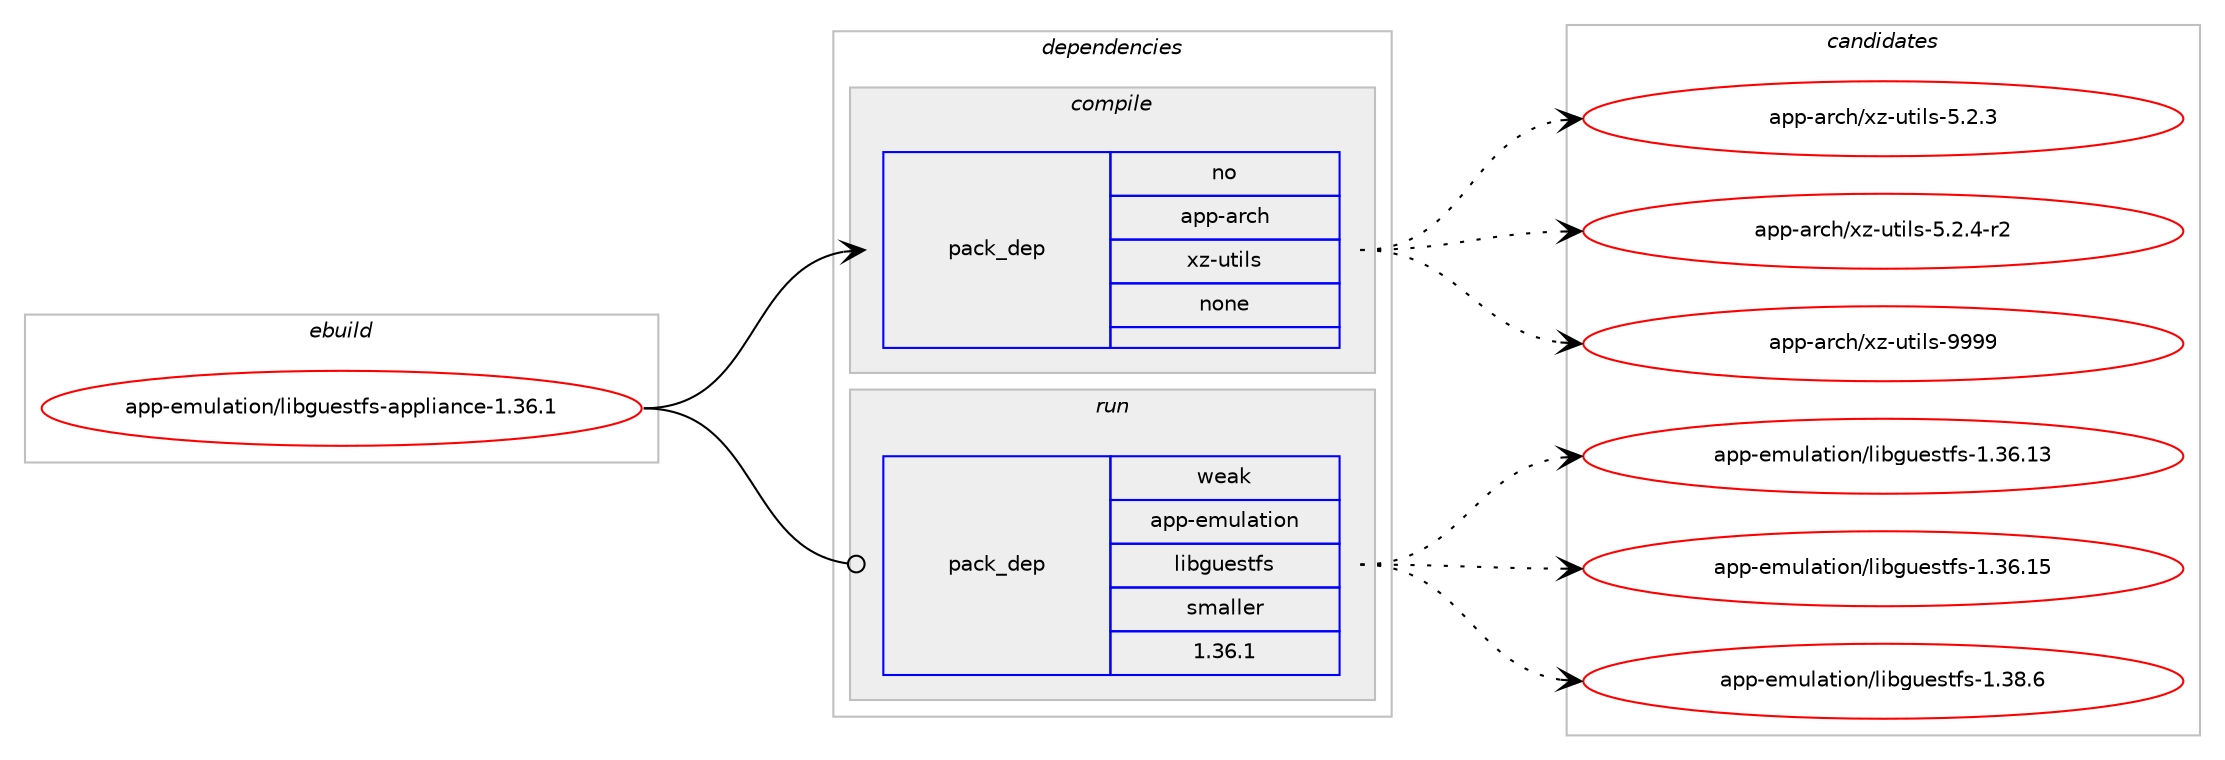 digraph prolog {

# *************
# Graph options
# *************

newrank=true;
concentrate=true;
compound=true;
graph [rankdir=LR,fontname=Helvetica,fontsize=10,ranksep=1.5];#, ranksep=2.5, nodesep=0.2];
edge  [arrowhead=vee];
node  [fontname=Helvetica,fontsize=10];

# **********
# The ebuild
# **********

subgraph cluster_leftcol {
color=gray;
rank=same;
label=<<i>ebuild</i>>;
id [label="app-emulation/libguestfs-appliance-1.36.1", color=red, width=4, href="../app-emulation/libguestfs-appliance-1.36.1.svg"];
}

# ****************
# The dependencies
# ****************

subgraph cluster_midcol {
color=gray;
label=<<i>dependencies</i>>;
subgraph cluster_compile {
fillcolor="#eeeeee";
style=filled;
label=<<i>compile</i>>;
subgraph pack916330 {
dependency1286391 [label=<<TABLE BORDER="0" CELLBORDER="1" CELLSPACING="0" CELLPADDING="4" WIDTH="220"><TR><TD ROWSPAN="6" CELLPADDING="30">pack_dep</TD></TR><TR><TD WIDTH="110">no</TD></TR><TR><TD>app-arch</TD></TR><TR><TD>xz-utils</TD></TR><TR><TD>none</TD></TR><TR><TD></TD></TR></TABLE>>, shape=none, color=blue];
}
id:e -> dependency1286391:w [weight=20,style="solid",arrowhead="vee"];
}
subgraph cluster_compileandrun {
fillcolor="#eeeeee";
style=filled;
label=<<i>compile and run</i>>;
}
subgraph cluster_run {
fillcolor="#eeeeee";
style=filled;
label=<<i>run</i>>;
subgraph pack916331 {
dependency1286392 [label=<<TABLE BORDER="0" CELLBORDER="1" CELLSPACING="0" CELLPADDING="4" WIDTH="220"><TR><TD ROWSPAN="6" CELLPADDING="30">pack_dep</TD></TR><TR><TD WIDTH="110">weak</TD></TR><TR><TD>app-emulation</TD></TR><TR><TD>libguestfs</TD></TR><TR><TD>smaller</TD></TR><TR><TD>1.36.1</TD></TR></TABLE>>, shape=none, color=blue];
}
id:e -> dependency1286392:w [weight=20,style="solid",arrowhead="odot"];
}
}

# **************
# The candidates
# **************

subgraph cluster_choices {
rank=same;
color=gray;
label=<<i>candidates</i>>;

subgraph choice916330 {
color=black;
nodesep=1;
choice971121124597114991044712012245117116105108115455346504651 [label="app-arch/xz-utils-5.2.3", color=red, width=4,href="../app-arch/xz-utils-5.2.3.svg"];
choice9711211245971149910447120122451171161051081154553465046524511450 [label="app-arch/xz-utils-5.2.4-r2", color=red, width=4,href="../app-arch/xz-utils-5.2.4-r2.svg"];
choice9711211245971149910447120122451171161051081154557575757 [label="app-arch/xz-utils-9999", color=red, width=4,href="../app-arch/xz-utils-9999.svg"];
dependency1286391:e -> choice971121124597114991044712012245117116105108115455346504651:w [style=dotted,weight="100"];
dependency1286391:e -> choice9711211245971149910447120122451171161051081154553465046524511450:w [style=dotted,weight="100"];
dependency1286391:e -> choice9711211245971149910447120122451171161051081154557575757:w [style=dotted,weight="100"];
}
subgraph choice916331 {
color=black;
nodesep=1;
choice97112112451011091171089711610511111047108105981031171011151161021154549465154464951 [label="app-emulation/libguestfs-1.36.13", color=red, width=4,href="../app-emulation/libguestfs-1.36.13.svg"];
choice97112112451011091171089711610511111047108105981031171011151161021154549465154464953 [label="app-emulation/libguestfs-1.36.15", color=red, width=4,href="../app-emulation/libguestfs-1.36.15.svg"];
choice971121124510110911710897116105111110471081059810311710111511610211545494651564654 [label="app-emulation/libguestfs-1.38.6", color=red, width=4,href="../app-emulation/libguestfs-1.38.6.svg"];
dependency1286392:e -> choice97112112451011091171089711610511111047108105981031171011151161021154549465154464951:w [style=dotted,weight="100"];
dependency1286392:e -> choice97112112451011091171089711610511111047108105981031171011151161021154549465154464953:w [style=dotted,weight="100"];
dependency1286392:e -> choice971121124510110911710897116105111110471081059810311710111511610211545494651564654:w [style=dotted,weight="100"];
}
}

}
